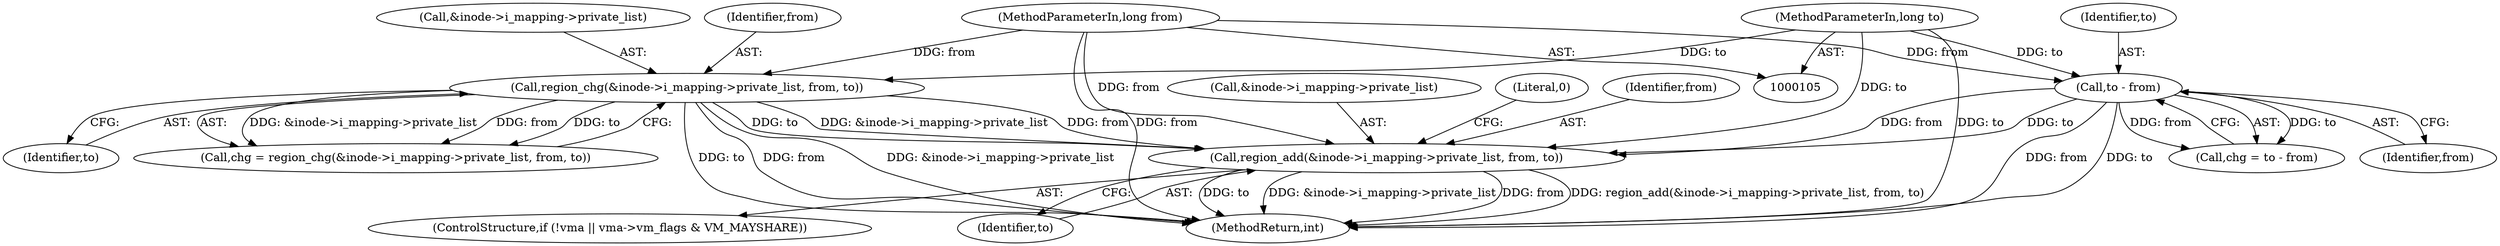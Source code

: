 digraph "0_linux_c50ac050811d6485616a193eb0f37bfbd191cc89@pointer" {
"1000215" [label="(Call,region_add(&inode->i_mapping->private_list, from, to))"];
"1000141" [label="(Call,region_chg(&inode->i_mapping->private_list, from, to))"];
"1000107" [label="(MethodParameterIn,long from)"];
"1000108" [label="(MethodParameterIn,long to)"];
"1000164" [label="(Call,to - from)"];
"1000142" [label="(Call,&inode->i_mapping->private_list)"];
"1000108" [label="(MethodParameterIn,long to)"];
"1000141" [label="(Call,region_chg(&inode->i_mapping->private_list, from, to))"];
"1000206" [label="(ControlStructure,if (!vma || vma->vm_flags & VM_MAYSHARE))"];
"1000223" [label="(Identifier,to)"];
"1000231" [label="(MethodReturn,int)"];
"1000166" [label="(Identifier,from)"];
"1000148" [label="(Identifier,from)"];
"1000164" [label="(Call,to - from)"];
"1000165" [label="(Identifier,to)"];
"1000162" [label="(Call,chg = to - from)"];
"1000149" [label="(Identifier,to)"];
"1000216" [label="(Call,&inode->i_mapping->private_list)"];
"1000225" [label="(Literal,0)"];
"1000222" [label="(Identifier,from)"];
"1000215" [label="(Call,region_add(&inode->i_mapping->private_list, from, to))"];
"1000107" [label="(MethodParameterIn,long from)"];
"1000139" [label="(Call,chg = region_chg(&inode->i_mapping->private_list, from, to))"];
"1000215" -> "1000206"  [label="AST: "];
"1000215" -> "1000223"  [label="CFG: "];
"1000216" -> "1000215"  [label="AST: "];
"1000222" -> "1000215"  [label="AST: "];
"1000223" -> "1000215"  [label="AST: "];
"1000225" -> "1000215"  [label="CFG: "];
"1000215" -> "1000231"  [label="DDG: to"];
"1000215" -> "1000231"  [label="DDG: &inode->i_mapping->private_list"];
"1000215" -> "1000231"  [label="DDG: from"];
"1000215" -> "1000231"  [label="DDG: region_add(&inode->i_mapping->private_list, from, to)"];
"1000141" -> "1000215"  [label="DDG: &inode->i_mapping->private_list"];
"1000141" -> "1000215"  [label="DDG: from"];
"1000141" -> "1000215"  [label="DDG: to"];
"1000164" -> "1000215"  [label="DDG: from"];
"1000164" -> "1000215"  [label="DDG: to"];
"1000107" -> "1000215"  [label="DDG: from"];
"1000108" -> "1000215"  [label="DDG: to"];
"1000141" -> "1000139"  [label="AST: "];
"1000141" -> "1000149"  [label="CFG: "];
"1000142" -> "1000141"  [label="AST: "];
"1000148" -> "1000141"  [label="AST: "];
"1000149" -> "1000141"  [label="AST: "];
"1000139" -> "1000141"  [label="CFG: "];
"1000141" -> "1000231"  [label="DDG: &inode->i_mapping->private_list"];
"1000141" -> "1000231"  [label="DDG: to"];
"1000141" -> "1000231"  [label="DDG: from"];
"1000141" -> "1000139"  [label="DDG: &inode->i_mapping->private_list"];
"1000141" -> "1000139"  [label="DDG: from"];
"1000141" -> "1000139"  [label="DDG: to"];
"1000107" -> "1000141"  [label="DDG: from"];
"1000108" -> "1000141"  [label="DDG: to"];
"1000107" -> "1000105"  [label="AST: "];
"1000107" -> "1000231"  [label="DDG: from"];
"1000107" -> "1000164"  [label="DDG: from"];
"1000108" -> "1000105"  [label="AST: "];
"1000108" -> "1000231"  [label="DDG: to"];
"1000108" -> "1000164"  [label="DDG: to"];
"1000164" -> "1000162"  [label="AST: "];
"1000164" -> "1000166"  [label="CFG: "];
"1000165" -> "1000164"  [label="AST: "];
"1000166" -> "1000164"  [label="AST: "];
"1000162" -> "1000164"  [label="CFG: "];
"1000164" -> "1000231"  [label="DDG: from"];
"1000164" -> "1000231"  [label="DDG: to"];
"1000164" -> "1000162"  [label="DDG: to"];
"1000164" -> "1000162"  [label="DDG: from"];
}
